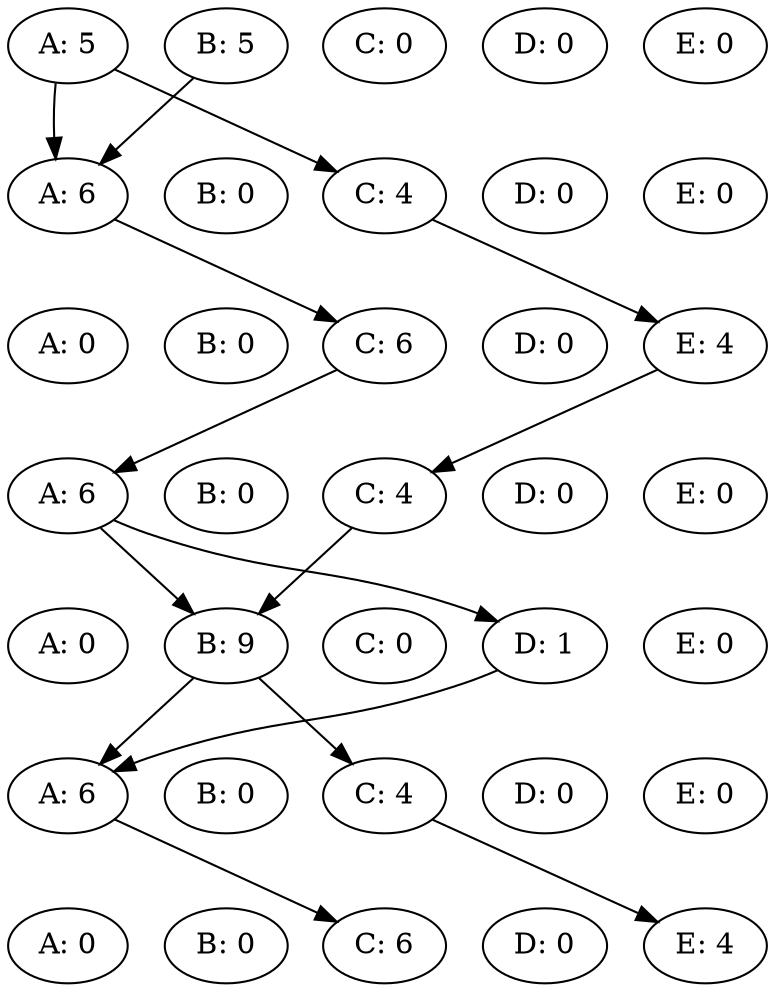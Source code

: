 digraph {
A0 [label="A: 5"];
B0 [label="B: 5"];
C0 [label="C: 0"];
D0 [label="D: 0"];
E0 [label="E: 0"];
rank = same {A0 -> B0 -> C0 -> D0 -> E0 [style=invis] }A1 [label="A: 6"];
B1 [label="B: 0"];
C1 [label="C: 4"];
D1 [label="D: 0"];
E1 [label="E: 0"];
rank = same {A1 -> B1 -> C1 -> D1 -> E1 [style=invis] }A0 -> A1
A0 -> C1
B0 -> A1
A2 [label="A: 0"];
B2 [label="B: 0"];
C2 [label="C: 6"];
D2 [label="D: 0"];
E2 [label="E: 4"];
rank = same {A2 -> B2 -> C2 -> D2 -> E2 [style=invis] }A1 -> C2
C1 -> E2
A3 [label="A: 6"];
B3 [label="B: 0"];
C3 [label="C: 4"];
D3 [label="D: 0"];
E3 [label="E: 0"];
rank = same {A3 -> B3 -> C3 -> D3 -> E3 [style=invis] }C2 -> A3
E2 -> C3
A4 [label="A: 0"];
B4 [label="B: 9"];
C4 [label="C: 0"];
D4 [label="D: 1"];
E4 [label="E: 0"];
rank = same {A4 -> B4 -> C4 -> D4 -> E4 [style=invis] }A3 -> B4
A3 -> D4
C3 -> B4
A5 [label="A: 6"];
B5 [label="B: 0"];
C5 [label="C: 4"];
D5 [label="D: 0"];
E5 [label="E: 0"];
rank = same {A5 -> B5 -> C5 -> D5 -> E5 [style=invis] }B4 -> A5
B4 -> C5
D4 -> A5
A6 [label="A: 0"];
B6 [label="B: 0"];
C6 [label="C: 6"];
D6 [label="D: 0"];
E6 [label="E: 4"];
rank = same {A6 -> B6 -> C6 -> D6 -> E6 [style=invis] }A5 -> C6
C5 -> E6
A0 -> A1 -> A2 -> A3 -> A4 -> A5 -> A6 [ style=invis; weight=1000 ]
E0 -> E1 -> E2 -> E3 -> E4 -> E5 -> E6 [ style=invis; weight=1000 ]
}
